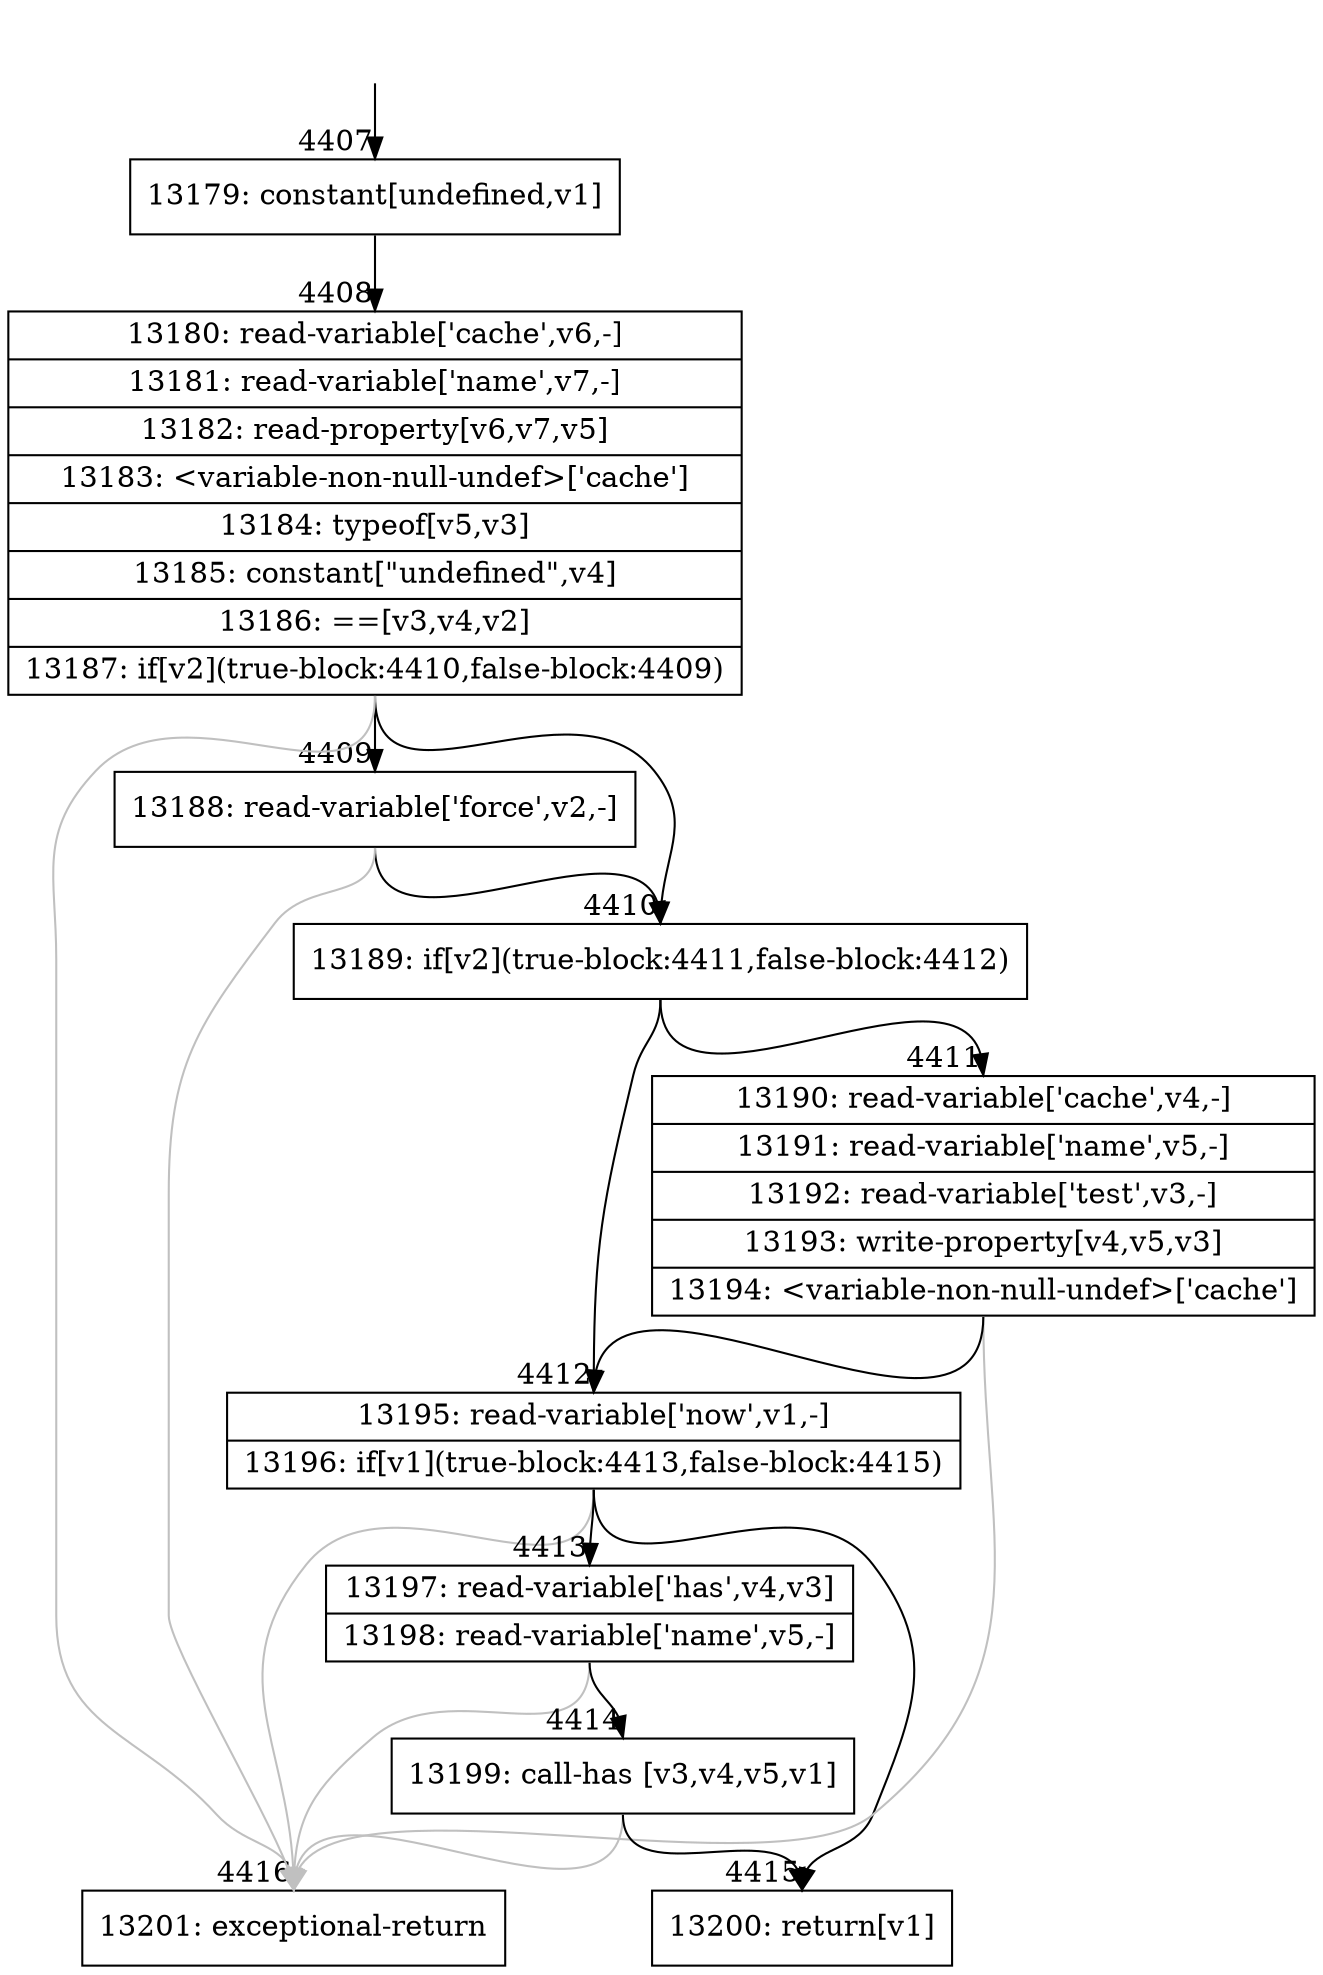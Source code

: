 digraph {
rankdir="TD"
BB_entry321[shape=none,label=""];
BB_entry321 -> BB4407 [tailport=s, headport=n, headlabel="    4407"]
BB4407 [shape=record label="{13179: constant[undefined,v1]}" ] 
BB4407 -> BB4408 [tailport=s, headport=n, headlabel="      4408"]
BB4408 [shape=record label="{13180: read-variable['cache',v6,-]|13181: read-variable['name',v7,-]|13182: read-property[v6,v7,v5]|13183: \<variable-non-null-undef\>['cache']|13184: typeof[v5,v3]|13185: constant[\"undefined\",v4]|13186: ==[v3,v4,v2]|13187: if[v2](true-block:4410,false-block:4409)}" ] 
BB4408 -> BB4410 [tailport=s, headport=n, headlabel="      4410"]
BB4408 -> BB4409 [tailport=s, headport=n, headlabel="      4409"]
BB4408 -> BB4416 [tailport=s, headport=n, color=gray, headlabel="      4416"]
BB4409 [shape=record label="{13188: read-variable['force',v2,-]}" ] 
BB4409 -> BB4410 [tailport=s, headport=n]
BB4409 -> BB4416 [tailport=s, headport=n, color=gray]
BB4410 [shape=record label="{13189: if[v2](true-block:4411,false-block:4412)}" ] 
BB4410 -> BB4412 [tailport=s, headport=n, headlabel="      4412"]
BB4410 -> BB4411 [tailport=s, headport=n, headlabel="      4411"]
BB4411 [shape=record label="{13190: read-variable['cache',v4,-]|13191: read-variable['name',v5,-]|13192: read-variable['test',v3,-]|13193: write-property[v4,v5,v3]|13194: \<variable-non-null-undef\>['cache']}" ] 
BB4411 -> BB4412 [tailport=s, headport=n]
BB4411 -> BB4416 [tailport=s, headport=n, color=gray]
BB4412 [shape=record label="{13195: read-variable['now',v1,-]|13196: if[v1](true-block:4413,false-block:4415)}" ] 
BB4412 -> BB4415 [tailport=s, headport=n, headlabel="      4415"]
BB4412 -> BB4413 [tailport=s, headport=n, headlabel="      4413"]
BB4412 -> BB4416 [tailport=s, headport=n, color=gray]
BB4413 [shape=record label="{13197: read-variable['has',v4,v3]|13198: read-variable['name',v5,-]}" ] 
BB4413 -> BB4414 [tailport=s, headport=n, headlabel="      4414"]
BB4413 -> BB4416 [tailport=s, headport=n, color=gray]
BB4414 [shape=record label="{13199: call-has [v3,v4,v5,v1]}" ] 
BB4414 -> BB4415 [tailport=s, headport=n]
BB4414 -> BB4416 [tailport=s, headport=n, color=gray]
BB4415 [shape=record label="{13200: return[v1]}" ] 
BB4416 [shape=record label="{13201: exceptional-return}" ] 
//#$~ 6137
}
